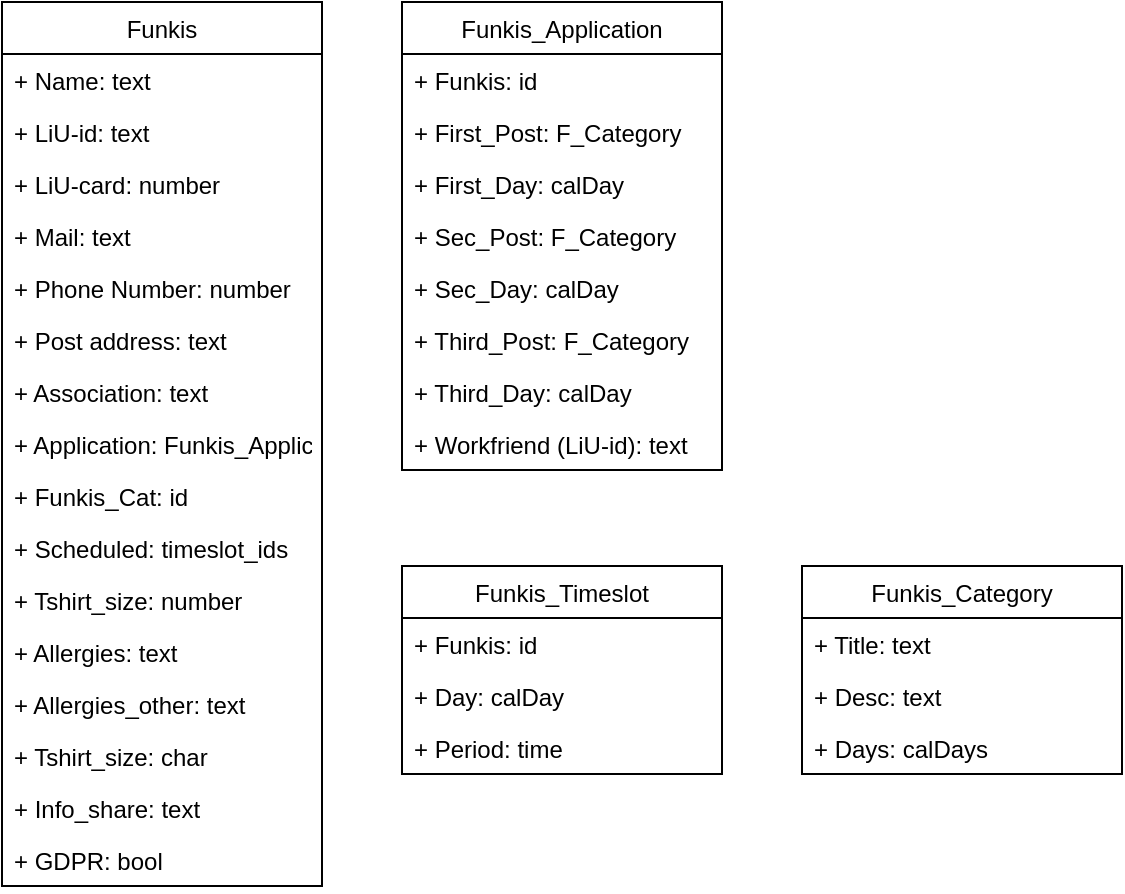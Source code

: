 <mxfile version="13.9.9" type="device"><diagram id="C5RBs43oDa-KdzZeNtuy" name="Page-1"><mxGraphModel dx="1420" dy="806" grid="1" gridSize="10" guides="1" tooltips="1" connect="1" arrows="1" fold="1" page="1" pageScale="1" pageWidth="827" pageHeight="1169" math="0" shadow="0"><root><mxCell id="WIyWlLk6GJQsqaUBKTNV-0"/><mxCell id="WIyWlLk6GJQsqaUBKTNV-1" parent="WIyWlLk6GJQsqaUBKTNV-0"/><mxCell id="AqrS7bazrx5-1uUEG5vu-1" value="Funkis" style="swimlane;fontStyle=0;childLayout=stackLayout;horizontal=1;startSize=26;fillColor=none;horizontalStack=0;resizeParent=1;resizeParentMax=0;resizeLast=0;collapsible=1;marginBottom=0;" parent="WIyWlLk6GJQsqaUBKTNV-1" vertex="1"><mxGeometry x="40" y="78" width="160" height="442" as="geometry"/></mxCell><mxCell id="AqrS7bazrx5-1uUEG5vu-2" value="+ Name: text" style="text;strokeColor=none;fillColor=none;align=left;verticalAlign=top;spacingLeft=4;spacingRight=4;overflow=hidden;rotatable=0;points=[[0,0.5],[1,0.5]];portConstraint=eastwest;" parent="AqrS7bazrx5-1uUEG5vu-1" vertex="1"><mxGeometry y="26" width="160" height="26" as="geometry"/></mxCell><mxCell id="AqrS7bazrx5-1uUEG5vu-3" value="+ LiU-id: text&#xA;" style="text;strokeColor=none;fillColor=none;align=left;verticalAlign=top;spacingLeft=4;spacingRight=4;overflow=hidden;rotatable=0;points=[[0,0.5],[1,0.5]];portConstraint=eastwest;" parent="AqrS7bazrx5-1uUEG5vu-1" vertex="1"><mxGeometry y="52" width="160" height="26" as="geometry"/></mxCell><mxCell id="AqrS7bazrx5-1uUEG5vu-41" value="+ LiU-card: number&#xA;" style="text;strokeColor=none;fillColor=none;align=left;verticalAlign=top;spacingLeft=4;spacingRight=4;overflow=hidden;rotatable=0;points=[[0,0.5],[1,0.5]];portConstraint=eastwest;" parent="AqrS7bazrx5-1uUEG5vu-1" vertex="1"><mxGeometry y="78" width="160" height="26" as="geometry"/></mxCell><mxCell id="AqrS7bazrx5-1uUEG5vu-4" value="+ Mail: text" style="text;strokeColor=none;fillColor=none;align=left;verticalAlign=top;spacingLeft=4;spacingRight=4;overflow=hidden;rotatable=0;points=[[0,0.5],[1,0.5]];portConstraint=eastwest;" parent="AqrS7bazrx5-1uUEG5vu-1" vertex="1"><mxGeometry y="104" width="160" height="26" as="geometry"/></mxCell><mxCell id="AqrS7bazrx5-1uUEG5vu-8" value="+ Phone Number: number" style="text;strokeColor=none;fillColor=none;align=left;verticalAlign=top;spacingLeft=4;spacingRight=4;overflow=hidden;rotatable=0;points=[[0,0.5],[1,0.5]];portConstraint=eastwest;" parent="AqrS7bazrx5-1uUEG5vu-1" vertex="1"><mxGeometry y="130" width="160" height="26" as="geometry"/></mxCell><mxCell id="AqrS7bazrx5-1uUEG5vu-7" value="+ Post address: text" style="text;strokeColor=none;fillColor=none;align=left;verticalAlign=top;spacingLeft=4;spacingRight=4;overflow=hidden;rotatable=0;points=[[0,0.5],[1,0.5]];portConstraint=eastwest;" parent="AqrS7bazrx5-1uUEG5vu-1" vertex="1"><mxGeometry y="156" width="160" height="26" as="geometry"/></mxCell><mxCell id="AqrS7bazrx5-1uUEG5vu-47" value="+ Association: text" style="text;strokeColor=none;fillColor=none;align=left;verticalAlign=top;spacingLeft=4;spacingRight=4;overflow=hidden;rotatable=0;points=[[0,0.5],[1,0.5]];portConstraint=eastwest;" parent="AqrS7bazrx5-1uUEG5vu-1" vertex="1"><mxGeometry y="182" width="160" height="26" as="geometry"/></mxCell><mxCell id="AqrS7bazrx5-1uUEG5vu-6" value="+ Application: Funkis_Application" style="text;strokeColor=none;fillColor=none;align=left;verticalAlign=top;spacingLeft=4;spacingRight=4;overflow=hidden;rotatable=0;points=[[0,0.5],[1,0.5]];portConstraint=eastwest;" parent="AqrS7bazrx5-1uUEG5vu-1" vertex="1"><mxGeometry y="208" width="160" height="26" as="geometry"/></mxCell><mxCell id="rw-K3bjH7R-HicW3k4uE-1" value="+ Funkis_Cat: id" style="text;strokeColor=none;fillColor=none;align=left;verticalAlign=top;spacingLeft=4;spacingRight=4;overflow=hidden;rotatable=0;points=[[0,0.5],[1,0.5]];portConstraint=eastwest;" vertex="1" parent="AqrS7bazrx5-1uUEG5vu-1"><mxGeometry y="234" width="160" height="26" as="geometry"/></mxCell><mxCell id="AqrS7bazrx5-1uUEG5vu-48" value="+ Scheduled: timeslot_ids&#xA;" style="text;strokeColor=none;fillColor=none;align=left;verticalAlign=top;spacingLeft=4;spacingRight=4;overflow=hidden;rotatable=0;points=[[0,0.5],[1,0.5]];portConstraint=eastwest;" parent="AqrS7bazrx5-1uUEG5vu-1" vertex="1"><mxGeometry y="260" width="160" height="26" as="geometry"/></mxCell><mxCell id="AqrS7bazrx5-1uUEG5vu-35" value="+ Tshirt_size: number" style="text;strokeColor=none;fillColor=none;align=left;verticalAlign=top;spacingLeft=4;spacingRight=4;overflow=hidden;rotatable=0;points=[[0,0.5],[1,0.5]];portConstraint=eastwest;" parent="AqrS7bazrx5-1uUEG5vu-1" vertex="1"><mxGeometry y="286" width="160" height="26" as="geometry"/></mxCell><mxCell id="AqrS7bazrx5-1uUEG5vu-30" value="+ Allergies: text" style="text;strokeColor=none;fillColor=none;align=left;verticalAlign=top;spacingLeft=4;spacingRight=4;overflow=hidden;rotatable=0;points=[[0,0.5],[1,0.5]];portConstraint=eastwest;" parent="AqrS7bazrx5-1uUEG5vu-1" vertex="1"><mxGeometry y="312" width="160" height="26" as="geometry"/></mxCell><mxCell id="AqrS7bazrx5-1uUEG5vu-38" value="+ Allergies_other: text" style="text;strokeColor=none;fillColor=none;align=left;verticalAlign=top;spacingLeft=4;spacingRight=4;overflow=hidden;rotatable=0;points=[[0,0.5],[1,0.5]];portConstraint=eastwest;" parent="AqrS7bazrx5-1uUEG5vu-1" vertex="1"><mxGeometry y="338" width="160" height="26" as="geometry"/></mxCell><mxCell id="AqrS7bazrx5-1uUEG5vu-31" value="+ Tshirt_size: char" style="text;strokeColor=none;fillColor=none;align=left;verticalAlign=top;spacingLeft=4;spacingRight=4;overflow=hidden;rotatable=0;points=[[0,0.5],[1,0.5]];portConstraint=eastwest;" parent="AqrS7bazrx5-1uUEG5vu-1" vertex="1"><mxGeometry y="364" width="160" height="26" as="geometry"/></mxCell><mxCell id="AqrS7bazrx5-1uUEG5vu-39" value="+ Info_share: text" style="text;strokeColor=none;fillColor=none;align=left;verticalAlign=top;spacingLeft=4;spacingRight=4;overflow=hidden;rotatable=0;points=[[0,0.5],[1,0.5]];portConstraint=eastwest;" parent="AqrS7bazrx5-1uUEG5vu-1" vertex="1"><mxGeometry y="390" width="160" height="26" as="geometry"/></mxCell><mxCell id="AqrS7bazrx5-1uUEG5vu-40" value="+ GDPR: bool" style="text;strokeColor=none;fillColor=none;align=left;verticalAlign=top;spacingLeft=4;spacingRight=4;overflow=hidden;rotatable=0;points=[[0,0.5],[1,0.5]];portConstraint=eastwest;" parent="AqrS7bazrx5-1uUEG5vu-1" vertex="1"><mxGeometry y="416" width="160" height="26" as="geometry"/></mxCell><mxCell id="AqrS7bazrx5-1uUEG5vu-9" value="Funkis_Application" style="swimlane;fontStyle=0;childLayout=stackLayout;horizontal=1;startSize=26;fillColor=none;horizontalStack=0;resizeParent=1;resizeParentMax=0;resizeLast=0;collapsible=1;marginBottom=0;" parent="WIyWlLk6GJQsqaUBKTNV-1" vertex="1"><mxGeometry x="240" y="78" width="160" height="234" as="geometry"/></mxCell><mxCell id="AqrS7bazrx5-1uUEG5vu-10" value="+ Funkis: id&#xA;" style="text;strokeColor=none;fillColor=none;align=left;verticalAlign=top;spacingLeft=4;spacingRight=4;overflow=hidden;rotatable=0;points=[[0,0.5],[1,0.5]];portConstraint=eastwest;" parent="AqrS7bazrx5-1uUEG5vu-9" vertex="1"><mxGeometry y="26" width="160" height="26" as="geometry"/></mxCell><mxCell id="AqrS7bazrx5-1uUEG5vu-24" value="+ First_Post: F_Category&#xA;" style="text;strokeColor=none;fillColor=none;align=left;verticalAlign=top;spacingLeft=4;spacingRight=4;overflow=hidden;rotatable=0;points=[[0,0.5],[1,0.5]];portConstraint=eastwest;" parent="AqrS7bazrx5-1uUEG5vu-9" vertex="1"><mxGeometry y="52" width="160" height="26" as="geometry"/></mxCell><mxCell id="AqrS7bazrx5-1uUEG5vu-27" value="+ First_Day: calDay" style="text;strokeColor=none;fillColor=none;align=left;verticalAlign=top;spacingLeft=4;spacingRight=4;overflow=hidden;rotatable=0;points=[[0,0.5],[1,0.5]];portConstraint=eastwest;" parent="AqrS7bazrx5-1uUEG5vu-9" vertex="1"><mxGeometry y="78" width="160" height="26" as="geometry"/></mxCell><mxCell id="AqrS7bazrx5-1uUEG5vu-25" value="+ Sec_Post: F_Category&#xA;" style="text;strokeColor=none;fillColor=none;align=left;verticalAlign=top;spacingLeft=4;spacingRight=4;overflow=hidden;rotatable=0;points=[[0,0.5],[1,0.5]];portConstraint=eastwest;" parent="AqrS7bazrx5-1uUEG5vu-9" vertex="1"><mxGeometry y="104" width="160" height="26" as="geometry"/></mxCell><mxCell id="AqrS7bazrx5-1uUEG5vu-28" value="+ Sec_Day: calDay&#xA;" style="text;strokeColor=none;fillColor=none;align=left;verticalAlign=top;spacingLeft=4;spacingRight=4;overflow=hidden;rotatable=0;points=[[0,0.5],[1,0.5]];portConstraint=eastwest;" parent="AqrS7bazrx5-1uUEG5vu-9" vertex="1"><mxGeometry y="130" width="160" height="26" as="geometry"/></mxCell><mxCell id="AqrS7bazrx5-1uUEG5vu-26" value="+ Third_Post: F_Category&#xA;" style="text;strokeColor=none;fillColor=none;align=left;verticalAlign=top;spacingLeft=4;spacingRight=4;overflow=hidden;rotatable=0;points=[[0,0.5],[1,0.5]];portConstraint=eastwest;" parent="AqrS7bazrx5-1uUEG5vu-9" vertex="1"><mxGeometry y="156" width="160" height="26" as="geometry"/></mxCell><mxCell id="AqrS7bazrx5-1uUEG5vu-23" value="+ Third_Day: calDay" style="text;strokeColor=none;fillColor=none;align=left;verticalAlign=top;spacingLeft=4;spacingRight=4;overflow=hidden;rotatable=0;points=[[0,0.5],[1,0.5]];portConstraint=eastwest;" parent="AqrS7bazrx5-1uUEG5vu-9" vertex="1"><mxGeometry y="182" width="160" height="26" as="geometry"/></mxCell><mxCell id="AqrS7bazrx5-1uUEG5vu-36" value="+ Workfriend (LiU-id): text " style="text;strokeColor=none;fillColor=none;align=left;verticalAlign=top;spacingLeft=4;spacingRight=4;overflow=hidden;rotatable=0;points=[[0,0.5],[1,0.5]];portConstraint=eastwest;" parent="AqrS7bazrx5-1uUEG5vu-9" vertex="1"><mxGeometry y="208" width="160" height="26" as="geometry"/></mxCell><mxCell id="AqrS7bazrx5-1uUEG5vu-18" value="Funkis_Category" style="swimlane;fontStyle=0;childLayout=stackLayout;horizontal=1;startSize=26;fillColor=none;horizontalStack=0;resizeParent=1;resizeParentMax=0;resizeLast=0;collapsible=1;marginBottom=0;" parent="WIyWlLk6GJQsqaUBKTNV-1" vertex="1"><mxGeometry x="440" y="360" width="160" height="104" as="geometry"/></mxCell><mxCell id="AqrS7bazrx5-1uUEG5vu-20" value="+ Title: text" style="text;strokeColor=none;fillColor=none;align=left;verticalAlign=top;spacingLeft=4;spacingRight=4;overflow=hidden;rotatable=0;points=[[0,0.5],[1,0.5]];portConstraint=eastwest;" parent="AqrS7bazrx5-1uUEG5vu-18" vertex="1"><mxGeometry y="26" width="160" height="26" as="geometry"/></mxCell><mxCell id="AqrS7bazrx5-1uUEG5vu-22" value="+ Desc: text" style="text;strokeColor=none;fillColor=none;align=left;verticalAlign=top;spacingLeft=4;spacingRight=4;overflow=hidden;rotatable=0;points=[[0,0.5],[1,0.5]];portConstraint=eastwest;" parent="AqrS7bazrx5-1uUEG5vu-18" vertex="1"><mxGeometry y="52" width="160" height="26" as="geometry"/></mxCell><mxCell id="AqrS7bazrx5-1uUEG5vu-29" value="+ Days: calDays" style="text;strokeColor=none;fillColor=none;align=left;verticalAlign=top;spacingLeft=4;spacingRight=4;overflow=hidden;rotatable=0;points=[[0,0.5],[1,0.5]];portConstraint=eastwest;" parent="AqrS7bazrx5-1uUEG5vu-18" vertex="1"><mxGeometry y="78" width="160" height="26" as="geometry"/></mxCell><mxCell id="AqrS7bazrx5-1uUEG5vu-50" value="Funkis_Timeslot" style="swimlane;fontStyle=0;childLayout=stackLayout;horizontal=1;startSize=26;fillColor=none;horizontalStack=0;resizeParent=1;resizeParentMax=0;resizeLast=0;collapsible=1;marginBottom=0;" parent="WIyWlLk6GJQsqaUBKTNV-1" vertex="1"><mxGeometry x="240" y="360" width="160" height="104" as="geometry"/></mxCell><mxCell id="AqrS7bazrx5-1uUEG5vu-55" value="+ Funkis: id" style="text;strokeColor=none;fillColor=none;align=left;verticalAlign=top;spacingLeft=4;spacingRight=4;overflow=hidden;rotatable=0;points=[[0,0.5],[1,0.5]];portConstraint=eastwest;" parent="AqrS7bazrx5-1uUEG5vu-50" vertex="1"><mxGeometry y="26" width="160" height="26" as="geometry"/></mxCell><mxCell id="AqrS7bazrx5-1uUEG5vu-52" value="+ Day: calDay" style="text;strokeColor=none;fillColor=none;align=left;verticalAlign=top;spacingLeft=4;spacingRight=4;overflow=hidden;rotatable=0;points=[[0,0.5],[1,0.5]];portConstraint=eastwest;" parent="AqrS7bazrx5-1uUEG5vu-50" vertex="1"><mxGeometry y="52" width="160" height="26" as="geometry"/></mxCell><mxCell id="AqrS7bazrx5-1uUEG5vu-56" value="+ Period: time" style="text;strokeColor=none;fillColor=none;align=left;verticalAlign=top;spacingLeft=4;spacingRight=4;overflow=hidden;rotatable=0;points=[[0,0.5],[1,0.5]];portConstraint=eastwest;" parent="AqrS7bazrx5-1uUEG5vu-50" vertex="1"><mxGeometry y="78" width="160" height="26" as="geometry"/></mxCell></root></mxGraphModel></diagram></mxfile>